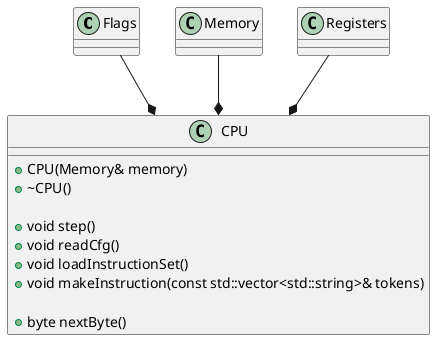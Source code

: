 @startuml

Flags --* CPU
Memory --* CPU
Registers --* CPU

class CPU {
    +CPU(Memory& memory)
    +~CPU()

    +void step()
    +void readCfg()
    +void loadInstructionSet()
    +void makeInstruction(const std::vector<std::string>& tokens)

    +byte nextByte()
}
@enduml
